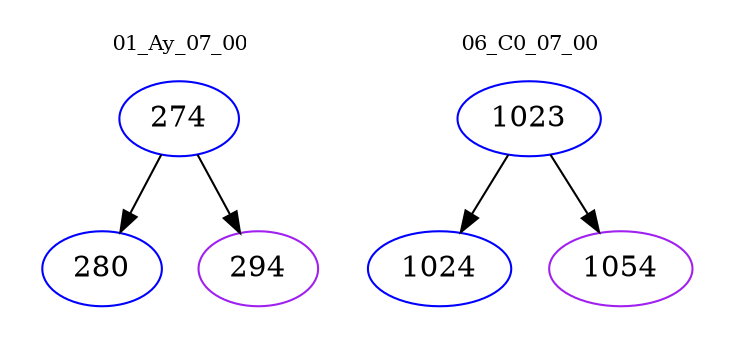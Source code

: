 digraph{
subgraph cluster_0 {
color = white
label = "01_Ay_07_00";
fontsize=10;
T0_274 [label="274", color="blue"]
T0_274 -> T0_280 [color="black"]
T0_280 [label="280", color="blue"]
T0_274 -> T0_294 [color="black"]
T0_294 [label="294", color="purple"]
}
subgraph cluster_1 {
color = white
label = "06_C0_07_00";
fontsize=10;
T1_1023 [label="1023", color="blue"]
T1_1023 -> T1_1024 [color="black"]
T1_1024 [label="1024", color="blue"]
T1_1023 -> T1_1054 [color="black"]
T1_1054 [label="1054", color="purple"]
}
}
